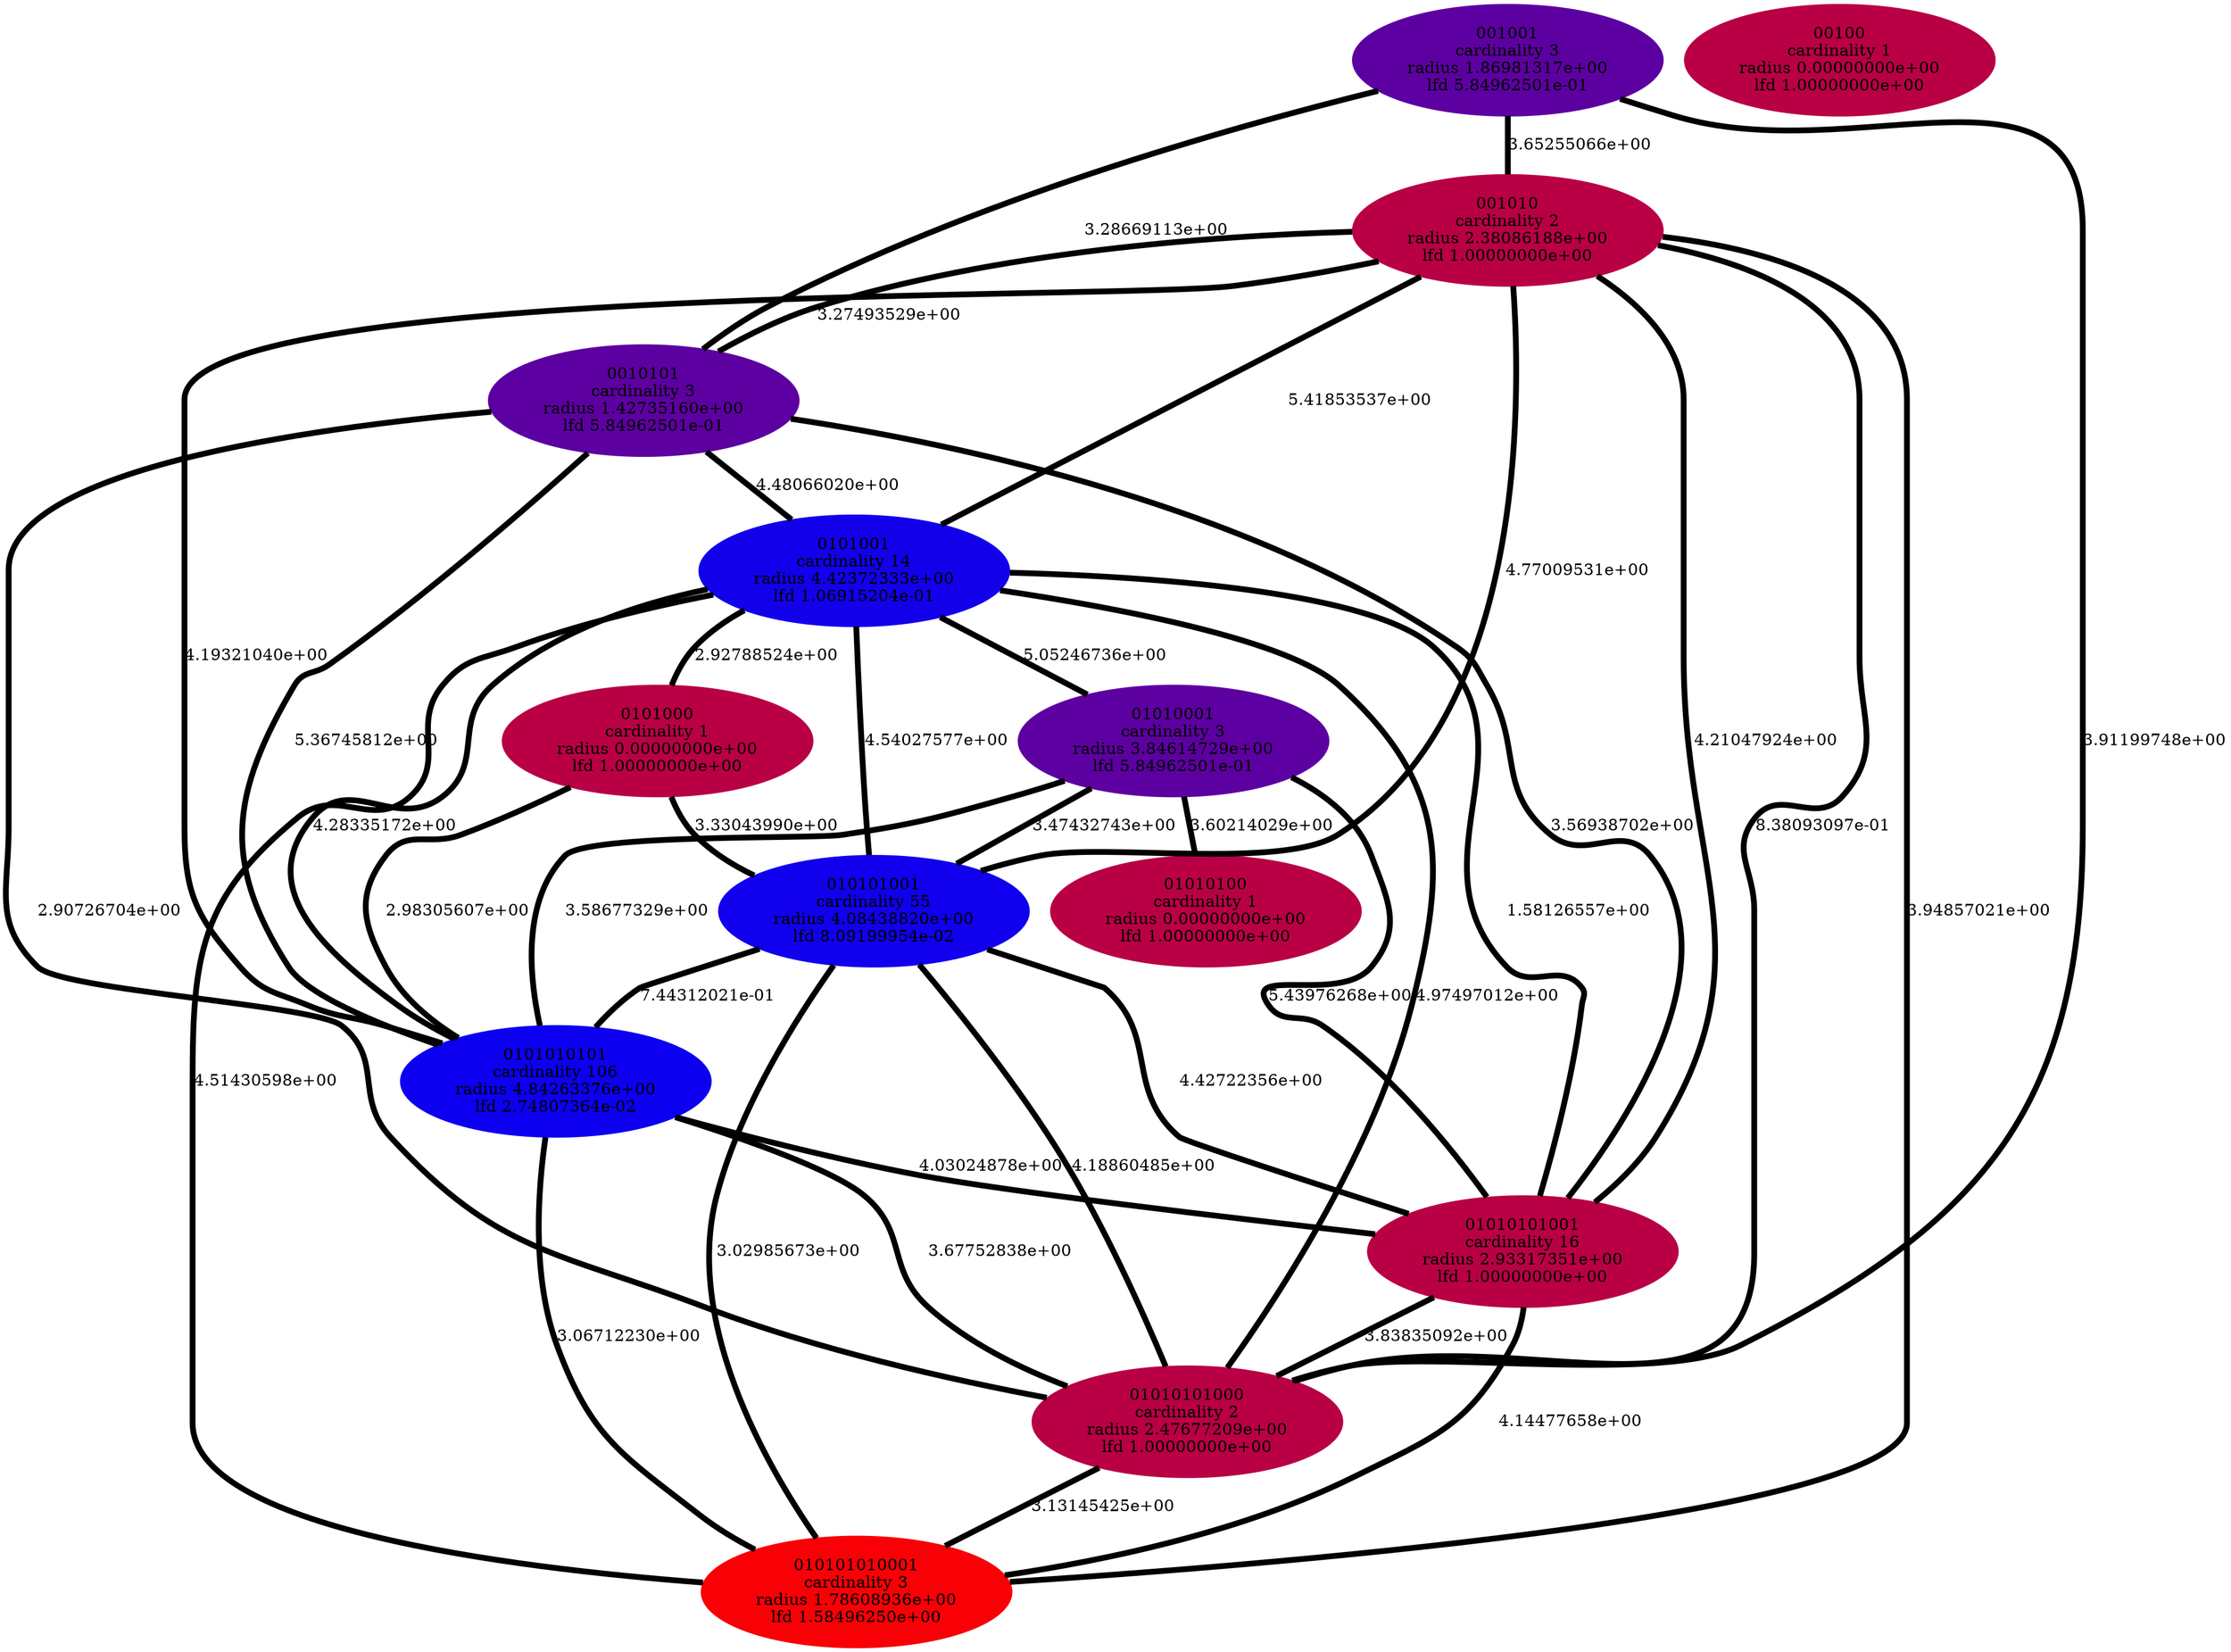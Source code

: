 graph component_cardinality_optimal_22 {
    edge[style=solid, penwidth="5", labeldistance="10"]
    010101001 [label="010101001\ncardinality 55\nradius 4.08438820e+00\nlfd 8.09199954e-02", color="#1100ED", style="filled"]
    01010101001 [label="01010101001\ncardinality 16\nradius 2.93317351e+00\nlfd 1.00000000e+00", color="#B90045", style="filled"]
    01010100 [label="01010100\ncardinality 1\nradius 0.00000000e+00\nlfd 1.00000000e+00", color="#B90045", style="filled"]
    001010 [label="001010\ncardinality 2\nradius 2.38086188e+00\nlfd 1.00000000e+00", color="#B90045", style="filled"]
    01010001 [label="01010001\ncardinality 3\nradius 3.84614729e+00\nlfd 5.84962501e-01", color="#5D00A1", style="filled"]
    010101010001 [label="010101010001\ncardinality 3\nradius 1.78608936e+00\nlfd 1.58496250e+00", color="#F80006", style="filled"]
    0010101 [label="0010101\ncardinality 3\nradius 1.42735160e+00\nlfd 5.84962501e-01", color="#5D00A1", style="filled"]
    0101000 [label="0101000\ncardinality 1\nradius 0.00000000e+00\nlfd 1.00000000e+00", color="#B90045", style="filled"]
    0101001 [label="0101001\ncardinality 14\nradius 4.42372333e+00\nlfd 1.06915204e-01", color="#1300EB", style="filled"]
    001001 [label="001001\ncardinality 3\nradius 1.86981317e+00\nlfd 5.84962501e-01", color="#5D00A1", style="filled"]
    00100 [label="00100\ncardinality 1\nradius 0.00000000e+00\nlfd 1.00000000e+00", color="#B90045", style="filled"]
    01010101000 [label="01010101000\ncardinality 2\nradius 2.47677209e+00\nlfd 1.00000000e+00", color="#B90045", style="filled"]
    0101010101 [label="0101010101\ncardinality 106\nradius 4.84263376e+00\nlfd 2.74807364e-02", color="#0D00F1", style="filled"]
    0101010101 -- 010101010001 [label="3.06712230e+00"]
    001001 -- 001010 [label="3.65255066e+00"]
    0101001 -- 010101010001 [label="4.51430598e+00"]
    0101001 -- 0101000 [label="2.92788524e+00"]
    001001 -- 01010101000 [label="3.91199748e+00"]
    0101001 -- 0101010101 [label="4.28335172e+00"]
    0101001 -- 01010101001 [label="1.58126557e+00"]
    001010 -- 0010101 [label="3.27493529e+00"]
    0101001 -- 01010001 [label="5.05246736e+00"]
    01010101000 -- 010101010001 [label="3.13145425e+00"]
    0101000 -- 0101010101 [label="2.98305607e+00"]
    01010001 -- 0101010101 [label="3.58677329e+00"]
    001010 -- 0101001 [label="5.41853537e+00"]
    0101001 -- 01010101000 [label="4.97497012e+00"]
    0010101 -- 0101010101 [label="5.36745812e+00"]
    001010 -- 01010101000 [label="8.38093097e-01"]
    001010 -- 010101001 [label="4.77009531e+00"]
    01010101001 -- 010101010001 [label="4.14477658e+00"]
    0101000 -- 010101001 [label="3.33043990e+00"]
    001010 -- 0101010101 [label="4.19321040e+00"]
    0010101 -- 01010101001 [label="3.56938702e+00"]
    01010001 -- 01010100 [label="3.60214029e+00"]
    0101010101 -- 01010101000 [label="3.67752838e+00"]
    010101001 -- 010101010001 [label="3.02985673e+00"]
    01010001 -- 01010101001 [label="5.43976268e+00"]
    010101001 -- 0101010101 [label="7.44312021e-01"]
    001010 -- 010101010001 [label="3.94857021e+00"]
    0101010101 -- 01010101001 [label="4.03024878e+00"]
    010101001 -- 01010101001 [label="4.42722356e+00"]
    010101001 -- 01010101000 [label="4.18860485e+00"]
    001001 -- 0010101 [label="3.28669113e+00"]
    0101001 -- 010101001 [label="4.54027577e+00"]
    01010001 -- 010101001 [label="3.47432743e+00"]
    01010101001 -- 01010101000 [label="3.83835092e+00"]
    0010101 -- 0101001 [label="4.48066020e+00"]
    001010 -- 01010101001 [label="4.21047924e+00"]
    0010101 -- 01010101000 [label="2.90726704e+00"]
}
